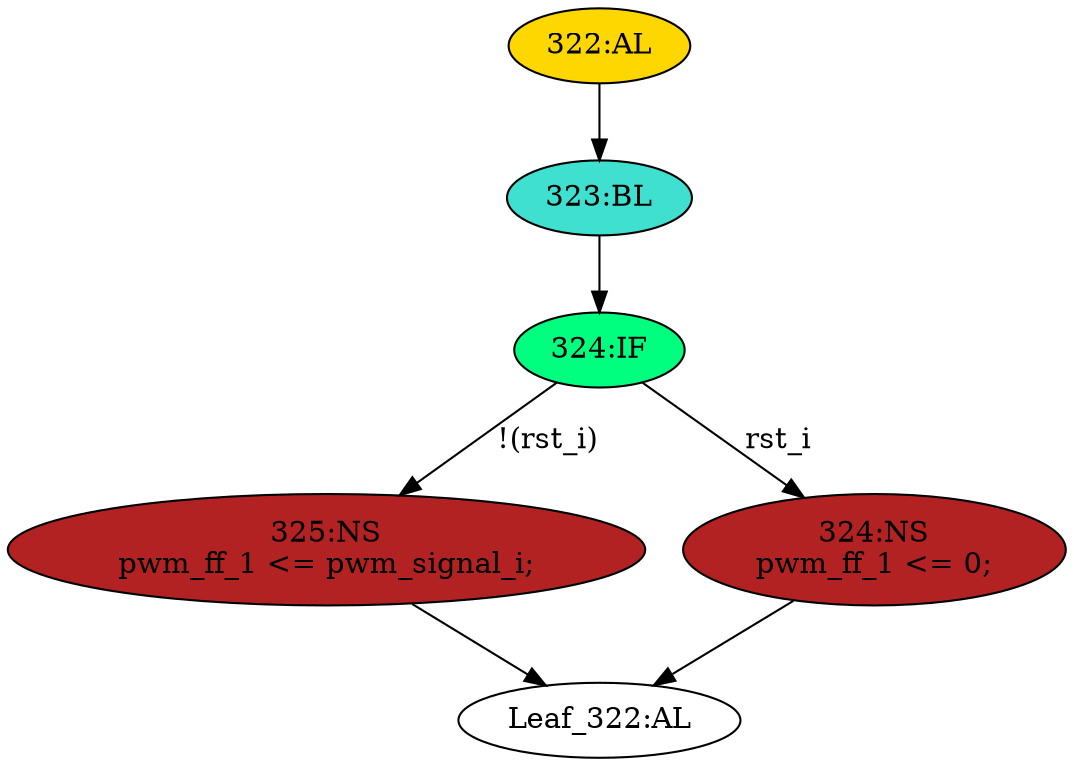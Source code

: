 strict digraph "" {
	node [label="\N"];
	"325:NS"	 [ast="<pyverilog.vparser.ast.NonblockingSubstitution object at 0x7f79df5160d0>",
		fillcolor=firebrick,
		label="325:NS
pwm_ff_1 <= pwm_signal_i;",
		statements="[<pyverilog.vparser.ast.NonblockingSubstitution object at 0x7f79df5160d0>]",
		style=filled,
		typ=NonblockingSubstitution];
	"Leaf_322:AL"	 [def_var="['pwm_ff_1']",
		label="Leaf_322:AL"];
	"325:NS" -> "Leaf_322:AL"	 [cond="[]",
		lineno=None];
	"322:AL"	 [ast="<pyverilog.vparser.ast.Always object at 0x7f79df516590>",
		clk_sens=True,
		fillcolor=gold,
		label="322:AL",
		sens="['clk_i']",
		statements="[]",
		style=filled,
		typ=Always,
		use_var="['rst_i', 'pwm_signal_i']"];
	"323:BL"	 [ast="<pyverilog.vparser.ast.Block object at 0x7f79df516690>",
		fillcolor=turquoise,
		label="323:BL",
		statements="[]",
		style=filled,
		typ=Block];
	"322:AL" -> "323:BL"	 [cond="[]",
		lineno=None];
	"324:IF"	 [ast="<pyverilog.vparser.ast.IfStatement object at 0x7f79df516350>",
		fillcolor=springgreen,
		label="324:IF",
		statements="[]",
		style=filled,
		typ=IfStatement];
	"324:IF" -> "325:NS"	 [cond="['rst_i']",
		label="!(rst_i)",
		lineno=324];
	"324:NS"	 [ast="<pyverilog.vparser.ast.NonblockingSubstitution object at 0x7f79df516410>",
		fillcolor=firebrick,
		label="324:NS
pwm_ff_1 <= 0;",
		statements="[<pyverilog.vparser.ast.NonblockingSubstitution object at 0x7f79df516410>]",
		style=filled,
		typ=NonblockingSubstitution];
	"324:IF" -> "324:NS"	 [cond="['rst_i']",
		label=rst_i,
		lineno=324];
	"324:NS" -> "Leaf_322:AL"	 [cond="[]",
		lineno=None];
	"323:BL" -> "324:IF"	 [cond="[]",
		lineno=None];
}
